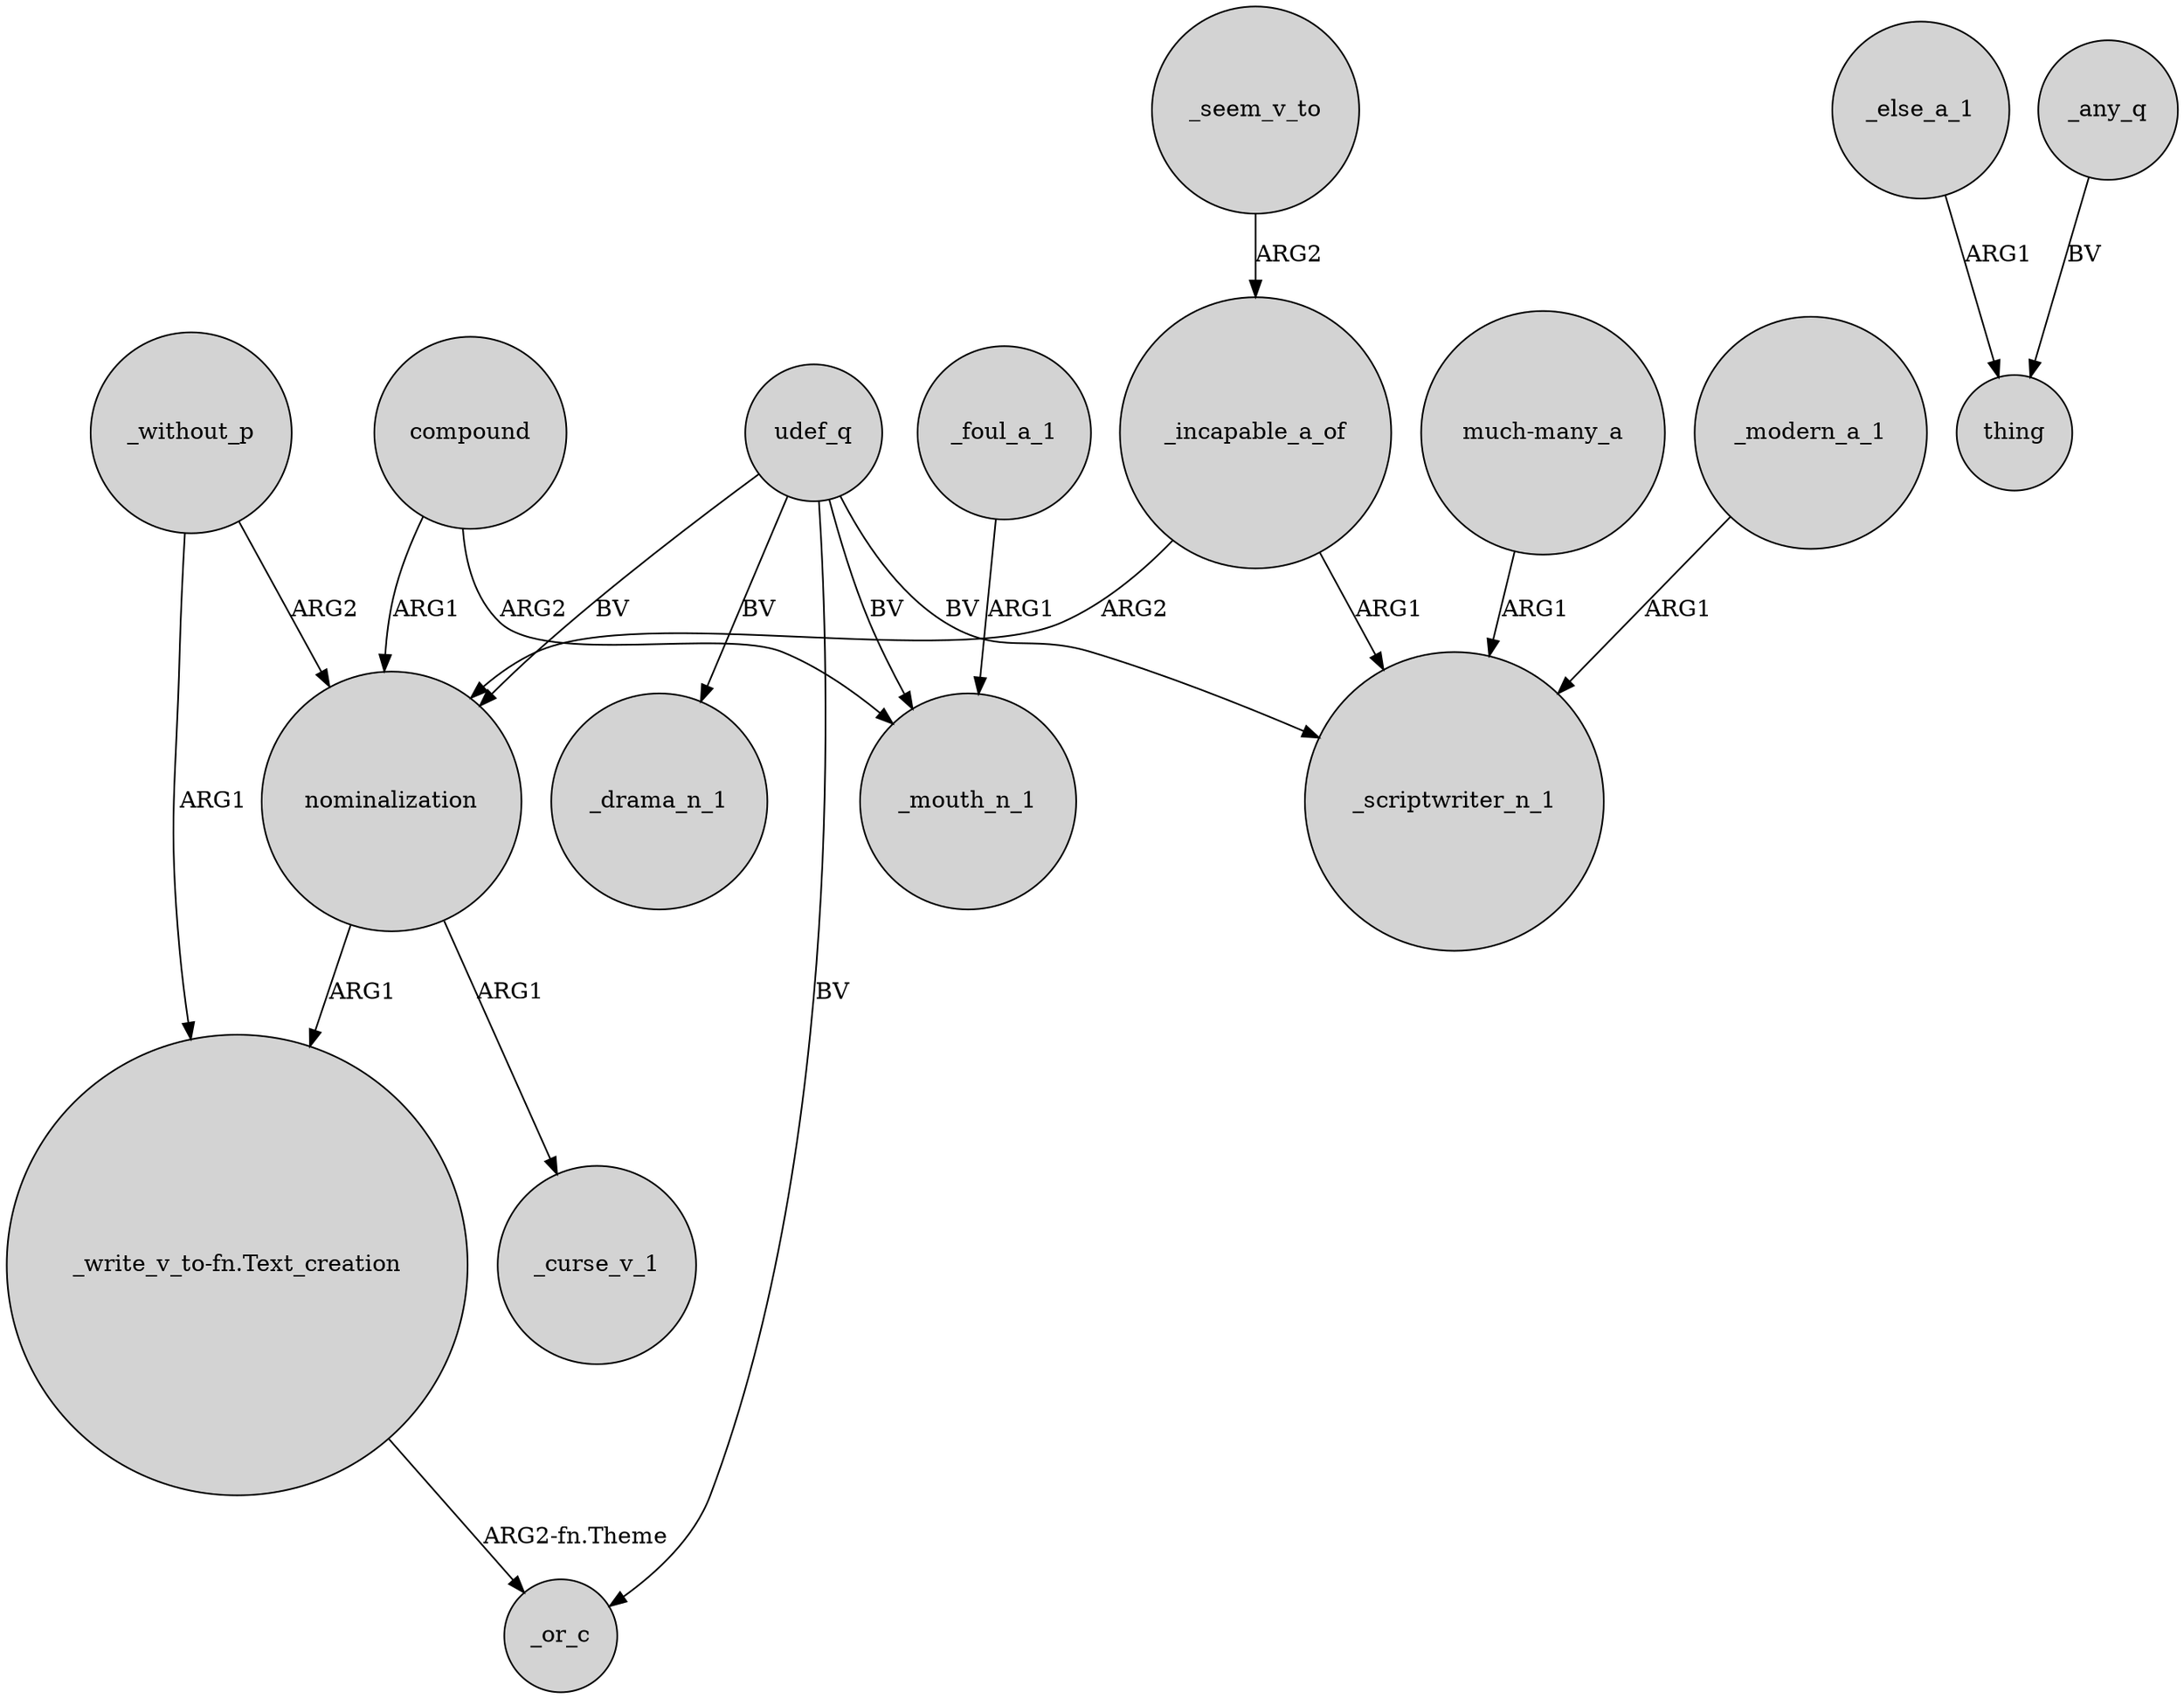 digraph {
	node [shape=circle style=filled]
	udef_q -> _drama_n_1 [label=BV]
	_seem_v_to -> _incapable_a_of [label=ARG2]
	udef_q -> _scriptwriter_n_1 [label=BV]
	udef_q -> _mouth_n_1 [label=BV]
	_foul_a_1 -> _mouth_n_1 [label=ARG1]
	_incapable_a_of -> _scriptwriter_n_1 [label=ARG1]
	udef_q -> _or_c [label=BV]
	"much-many_a" -> _scriptwriter_n_1 [label=ARG1]
	_modern_a_1 -> _scriptwriter_n_1 [label=ARG1]
	_incapable_a_of -> nominalization [label=ARG2]
	udef_q -> nominalization [label=BV]
	_without_p -> nominalization [label=ARG2]
	compound -> _mouth_n_1 [label=ARG2]
	_else_a_1 -> thing [label=ARG1]
	"_write_v_to-fn.Text_creation" -> _or_c [label="ARG2-fn.Theme"]
	_without_p -> "_write_v_to-fn.Text_creation" [label=ARG1]
	nominalization -> "_write_v_to-fn.Text_creation" [label=ARG1]
	compound -> nominalization [label=ARG1]
	_any_q -> thing [label=BV]
	nominalization -> _curse_v_1 [label=ARG1]
}
